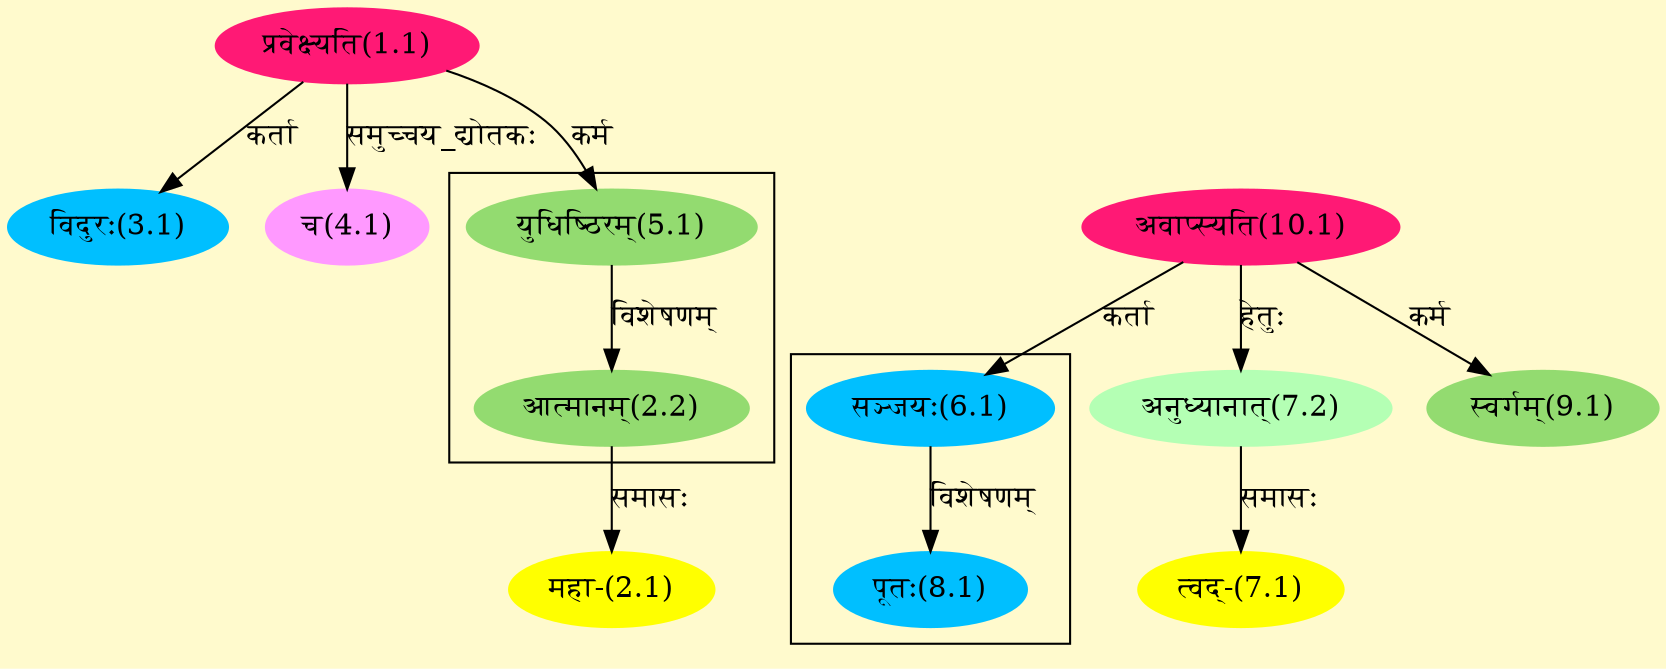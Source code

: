 digraph G{
rankdir=BT;
 compound=true;
 bgcolor="lemonchiffon1";

subgraph cluster_1{
Node2_2 [style=filled, color="#93DB70" label = "आत्मानम्(2.2)"]
Node5_1 [style=filled, color="#93DB70" label = "युधिष्ठिरम्(5.1)"]

}

subgraph cluster_2{
Node8_1 [style=filled, color="#00BFFF" label = "पूतः(8.1)"]
Node6_1 [style=filled, color="#00BFFF" label = "सञ्जयः(6.1)"]

}
Node2_1 [style=filled, color="#FFFF00" label = "महा-(2.1)"]
Node2_2 [style=filled, color="#93DB70" label = "आत्मानम्(2.2)"]
Node3_1 [style=filled, color="#00BFFF" label = "विदुरः(3.1)"]
Node1_1 [style=filled, color="#FF1975" label = "प्रवेक्ष्यति(1.1)"]
Node4_1 [style=filled, color="#FF99FF" label = "च(4.1)"]
Node5_1 [style=filled, color="#93DB70" label = "युधिष्ठिरम्(5.1)"]
Node6_1 [style=filled, color="#00BFFF" label = "सञ्जयः(6.1)"]
Node10_1 [style=filled, color="#FF1975" label = "अवाप्स्यति(10.1)"]
Node7_1 [style=filled, color="#FFFF00" label = "त्वद्-(7.1)"]
Node7_2 [style=filled, color="#B4FFB4" label = "अनुध्यानात्(7.2)"]
Node9_1 [style=filled, color="#93DB70" label = "स्वर्गम्(9.1)"]
/* Start of Relations section */

Node2_1 -> Node2_2 [  label="समासः"  dir="back" ]
Node2_2 -> Node5_1 [  label="विशेषणम्"  dir="back" ]
Node3_1 -> Node1_1 [  label="कर्ता"  dir="back" ]
Node4_1 -> Node1_1 [  label="समुच्चय_द्योतकः"  dir="back" ]
Node5_1 -> Node1_1 [  label="कर्म"  dir="back" ]
Node6_1 -> Node10_1 [  label="कर्ता"  dir="back" ]
Node7_1 -> Node7_2 [  label="समासः"  dir="back" ]
Node7_2 -> Node10_1 [  label="हेतुः"  dir="back" ]
Node8_1 -> Node6_1 [  label="विशेषणम्"  dir="back" ]
Node9_1 -> Node10_1 [  label="कर्म"  dir="back" ]
}
